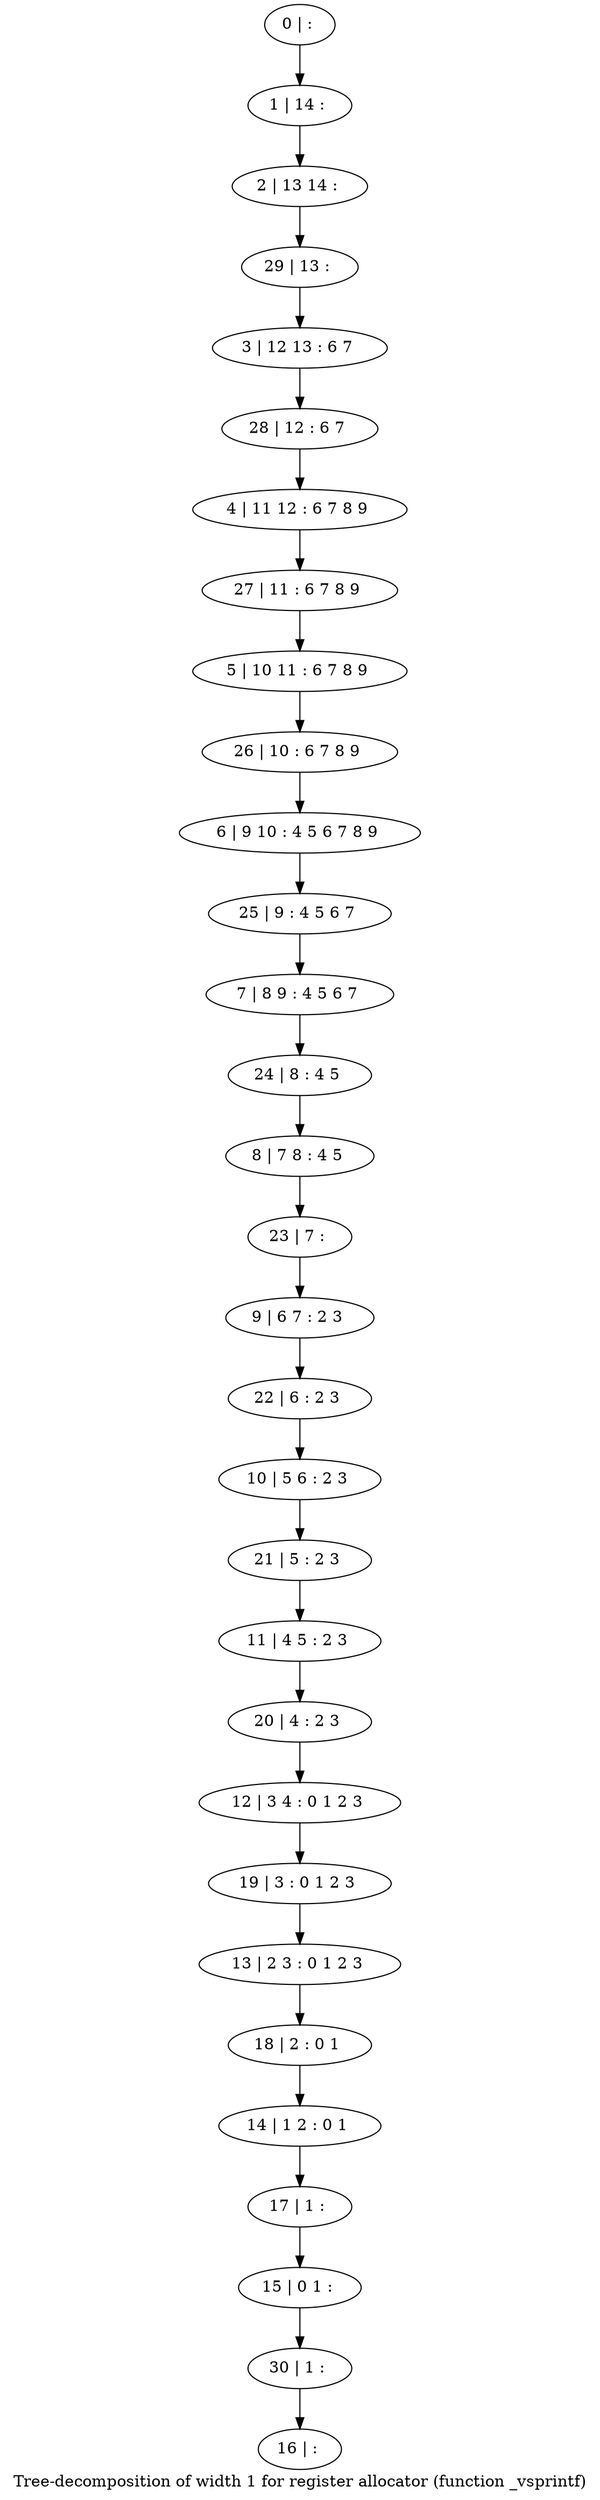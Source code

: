 digraph G {
graph [label="Tree-decomposition of width 1 for register allocator (function _vsprintf)"]
0[label="0 | : "];
1[label="1 | 14 : "];
2[label="2 | 13 14 : "];
3[label="3 | 12 13 : 6 7 "];
4[label="4 | 11 12 : 6 7 8 9 "];
5[label="5 | 10 11 : 6 7 8 9 "];
6[label="6 | 9 10 : 4 5 6 7 8 9 "];
7[label="7 | 8 9 : 4 5 6 7 "];
8[label="8 | 7 8 : 4 5 "];
9[label="9 | 6 7 : 2 3 "];
10[label="10 | 5 6 : 2 3 "];
11[label="11 | 4 5 : 2 3 "];
12[label="12 | 3 4 : 0 1 2 3 "];
13[label="13 | 2 3 : 0 1 2 3 "];
14[label="14 | 1 2 : 0 1 "];
15[label="15 | 0 1 : "];
16[label="16 | : "];
17[label="17 | 1 : "];
18[label="18 | 2 : 0 1 "];
19[label="19 | 3 : 0 1 2 3 "];
20[label="20 | 4 : 2 3 "];
21[label="21 | 5 : 2 3 "];
22[label="22 | 6 : 2 3 "];
23[label="23 | 7 : "];
24[label="24 | 8 : 4 5 "];
25[label="25 | 9 : 4 5 6 7 "];
26[label="26 | 10 : 6 7 8 9 "];
27[label="27 | 11 : 6 7 8 9 "];
28[label="28 | 12 : 6 7 "];
29[label="29 | 13 : "];
30[label="30 | 1 : "];
0->1 ;
1->2 ;
17->15 ;
14->17 ;
18->14 ;
13->18 ;
19->13 ;
12->19 ;
20->12 ;
11->20 ;
21->11 ;
10->21 ;
22->10 ;
9->22 ;
23->9 ;
8->23 ;
24->8 ;
7->24 ;
25->7 ;
6->25 ;
26->6 ;
5->26 ;
27->5 ;
4->27 ;
28->4 ;
3->28 ;
29->3 ;
2->29 ;
30->16 ;
15->30 ;
}
